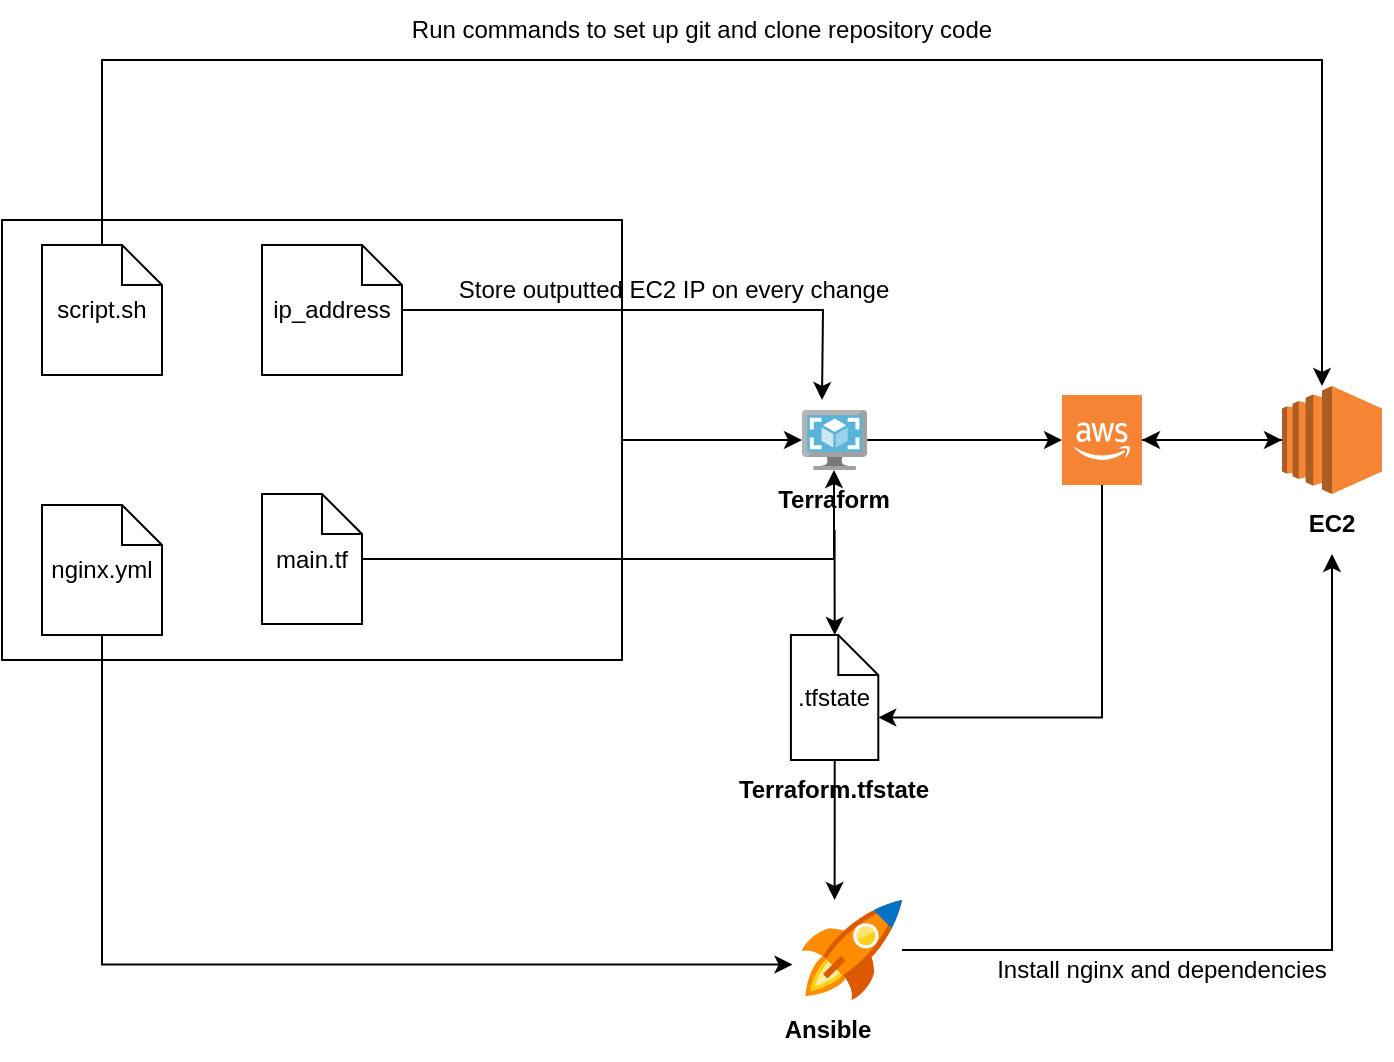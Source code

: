 <mxfile version="20.5.3" type="device"><diagram id="CM3IjZ-lQmsVyHveqoq8" name="Page-1"><mxGraphModel dx="995" dy="694" grid="1" gridSize="10" guides="1" tooltips="1" connect="1" arrows="1" fold="1" page="1" pageScale="1" pageWidth="827" pageHeight="1169" math="0" shadow="0"><root><mxCell id="0"/><mxCell id="1" parent="0"/><mxCell id="RsO0HMe8zcGdB2jSfMN2-16" value="" style="edgeStyle=orthogonalEdgeStyle;rounded=0;orthogonalLoop=1;jettySize=auto;html=1;" edge="1" parent="1" source="RsO0HMe8zcGdB2jSfMN2-1" target="RsO0HMe8zcGdB2jSfMN2-15"><mxGeometry relative="1" as="geometry"/></mxCell><mxCell id="RsO0HMe8zcGdB2jSfMN2-1" value="" style="sketch=0;aspect=fixed;html=1;points=[];align=center;image;fontSize=12;image=img/lib/mscae/VM_Images.svg;" vertex="1" parent="1"><mxGeometry x="430" y="315" width="32.61" height="30" as="geometry"/></mxCell><mxCell id="RsO0HMe8zcGdB2jSfMN2-14" value="" style="edgeStyle=orthogonalEdgeStyle;rounded=0;orthogonalLoop=1;jettySize=auto;html=1;" edge="1" parent="1" source="RsO0HMe8zcGdB2jSfMN2-3" target="RsO0HMe8zcGdB2jSfMN2-12"><mxGeometry relative="1" as="geometry"/></mxCell><mxCell id="RsO0HMe8zcGdB2jSfMN2-3" value="&lt;b&gt;Terraform&lt;/b&gt;" style="text;html=1;strokeColor=none;fillColor=none;align=center;verticalAlign=middle;whiteSpace=wrap;rounded=0;" vertex="1" parent="1"><mxGeometry x="416.31" y="345" width="60" height="30" as="geometry"/></mxCell><mxCell id="RsO0HMe8zcGdB2jSfMN2-11" style="edgeStyle=orthogonalEdgeStyle;rounded=0;orthogonalLoop=1;jettySize=auto;html=1;" edge="1" parent="1" source="RsO0HMe8zcGdB2jSfMN2-5" target="RsO0HMe8zcGdB2jSfMN2-1"><mxGeometry relative="1" as="geometry"/></mxCell><mxCell id="RsO0HMe8zcGdB2jSfMN2-5" value="" style="rounded=0;whiteSpace=wrap;html=1;" vertex="1" parent="1"><mxGeometry x="30" y="220" width="310" height="220" as="geometry"/></mxCell><mxCell id="RsO0HMe8zcGdB2jSfMN2-35" style="edgeStyle=orthogonalEdgeStyle;rounded=0;orthogonalLoop=1;jettySize=auto;html=1;" edge="1" parent="1" source="RsO0HMe8zcGdB2jSfMN2-6" target="RsO0HMe8zcGdB2jSfMN2-1"><mxGeometry relative="1" as="geometry"><Array as="points"><mxPoint x="446" y="389"/></Array></mxGeometry></mxCell><mxCell id="RsO0HMe8zcGdB2jSfMN2-6" value="main.tf" style="shape=note;size=20;whiteSpace=wrap;html=1;" vertex="1" parent="1"><mxGeometry x="160" y="357" width="50" height="65" as="geometry"/></mxCell><mxCell id="RsO0HMe8zcGdB2jSfMN2-26" style="edgeStyle=orthogonalEdgeStyle;rounded=0;orthogonalLoop=1;jettySize=auto;html=1;entryX=-0.095;entryY=0.645;entryDx=0;entryDy=0;entryPerimeter=0;" edge="1" parent="1" source="RsO0HMe8zcGdB2jSfMN2-7" target="RsO0HMe8zcGdB2jSfMN2-24"><mxGeometry relative="1" as="geometry"><Array as="points"><mxPoint x="80" y="592"/></Array></mxGeometry></mxCell><mxCell id="RsO0HMe8zcGdB2jSfMN2-7" value="nginx.yml" style="shape=note;size=20;whiteSpace=wrap;html=1;" vertex="1" parent="1"><mxGeometry x="50" y="362.5" width="60" height="65" as="geometry"/></mxCell><mxCell id="RsO0HMe8zcGdB2jSfMN2-31" style="edgeStyle=orthogonalEdgeStyle;rounded=0;orthogonalLoop=1;jettySize=auto;html=1;" edge="1" parent="1" source="RsO0HMe8zcGdB2jSfMN2-8"><mxGeometry relative="1" as="geometry"><mxPoint x="440" y="310" as="targetPoint"/></mxGeometry></mxCell><mxCell id="RsO0HMe8zcGdB2jSfMN2-8" value="ip_address" style="shape=note;size=20;whiteSpace=wrap;html=1;" vertex="1" parent="1"><mxGeometry x="160" y="232.5" width="70" height="65" as="geometry"/></mxCell><mxCell id="RsO0HMe8zcGdB2jSfMN2-33" style="edgeStyle=orthogonalEdgeStyle;rounded=0;orthogonalLoop=1;jettySize=auto;html=1;exitX=0;exitY=0;exitDx=60;exitDy=42.5;exitPerimeter=0;" edge="1" parent="1" source="RsO0HMe8zcGdB2jSfMN2-9" target="RsO0HMe8zcGdB2jSfMN2-17"><mxGeometry relative="1" as="geometry"><Array as="points"><mxPoint x="80" y="275"/><mxPoint x="80" y="140"/><mxPoint x="690" y="140"/></Array></mxGeometry></mxCell><mxCell id="RsO0HMe8zcGdB2jSfMN2-9" value="script.sh" style="shape=note;size=20;whiteSpace=wrap;html=1;" vertex="1" parent="1"><mxGeometry x="50" y="232.5" width="60" height="65" as="geometry"/></mxCell><mxCell id="RsO0HMe8zcGdB2jSfMN2-28" style="edgeStyle=orthogonalEdgeStyle;rounded=0;orthogonalLoop=1;jettySize=auto;html=1;entryX=0.326;entryY=0;entryDx=0;entryDy=0;entryPerimeter=0;" edge="1" parent="1" source="RsO0HMe8zcGdB2jSfMN2-12" target="RsO0HMe8zcGdB2jSfMN2-24"><mxGeometry relative="1" as="geometry"/></mxCell><mxCell id="RsO0HMe8zcGdB2jSfMN2-12" value=".tfstate" style="shape=note;size=20;whiteSpace=wrap;html=1;" vertex="1" parent="1"><mxGeometry x="424.46" y="427.5" width="43.69" height="62.5" as="geometry"/></mxCell><mxCell id="RsO0HMe8zcGdB2jSfMN2-13" value="&lt;b&gt;Terraform.tfstate&lt;/b&gt;" style="text;html=1;strokeColor=none;fillColor=none;align=center;verticalAlign=middle;whiteSpace=wrap;rounded=0;" vertex="1" parent="1"><mxGeometry x="416.31" y="490" width="60" height="30" as="geometry"/></mxCell><mxCell id="RsO0HMe8zcGdB2jSfMN2-20" style="edgeStyle=orthogonalEdgeStyle;rounded=0;orthogonalLoop=1;jettySize=auto;html=1;" edge="1" parent="1" source="RsO0HMe8zcGdB2jSfMN2-15" target="RsO0HMe8zcGdB2jSfMN2-17"><mxGeometry relative="1" as="geometry"/></mxCell><mxCell id="RsO0HMe8zcGdB2jSfMN2-22" style="edgeStyle=orthogonalEdgeStyle;rounded=0;orthogonalLoop=1;jettySize=auto;html=1;entryX=0;entryY=0;entryDx=43.69;entryDy=41.25;entryPerimeter=0;" edge="1" parent="1" source="RsO0HMe8zcGdB2jSfMN2-15" target="RsO0HMe8zcGdB2jSfMN2-12"><mxGeometry relative="1" as="geometry"><Array as="points"><mxPoint x="580" y="469"/></Array></mxGeometry></mxCell><mxCell id="RsO0HMe8zcGdB2jSfMN2-15" value="" style="outlineConnect=0;dashed=0;verticalLabelPosition=bottom;verticalAlign=top;align=center;html=1;shape=mxgraph.aws3.cloud_2;fillColor=#F58534;gradientColor=none;" vertex="1" parent="1"><mxGeometry x="560" y="307.5" width="40" height="45" as="geometry"/></mxCell><mxCell id="RsO0HMe8zcGdB2jSfMN2-21" style="edgeStyle=orthogonalEdgeStyle;rounded=0;orthogonalLoop=1;jettySize=auto;html=1;" edge="1" parent="1" source="RsO0HMe8zcGdB2jSfMN2-17" target="RsO0HMe8zcGdB2jSfMN2-15"><mxGeometry relative="1" as="geometry"/></mxCell><mxCell id="RsO0HMe8zcGdB2jSfMN2-17" value="" style="outlineConnect=0;dashed=0;verticalLabelPosition=bottom;verticalAlign=top;align=center;html=1;shape=mxgraph.aws3.ec2;fillColor=#F58534;gradientColor=none;" vertex="1" parent="1"><mxGeometry x="670" y="303" width="50" height="54" as="geometry"/></mxCell><mxCell id="RsO0HMe8zcGdB2jSfMN2-23" value="&lt;b&gt;EC2&lt;/b&gt;" style="text;html=1;strokeColor=none;fillColor=none;align=center;verticalAlign=middle;whiteSpace=wrap;rounded=0;" vertex="1" parent="1"><mxGeometry x="665" y="357" width="60" height="30" as="geometry"/></mxCell><mxCell id="RsO0HMe8zcGdB2jSfMN2-29" style="edgeStyle=orthogonalEdgeStyle;rounded=0;orthogonalLoop=1;jettySize=auto;html=1;" edge="1" parent="1" source="RsO0HMe8zcGdB2jSfMN2-24" target="RsO0HMe8zcGdB2jSfMN2-23"><mxGeometry relative="1" as="geometry"><Array as="points"><mxPoint x="695" y="585"/></Array></mxGeometry></mxCell><mxCell id="RsO0HMe8zcGdB2jSfMN2-24" value="" style="sketch=0;aspect=fixed;html=1;points=[];align=center;image;fontSize=12;image=img/lib/mscae/Quick_Start_Center.svg;" vertex="1" parent="1"><mxGeometry x="430" y="560" width="50" height="50" as="geometry"/></mxCell><mxCell id="RsO0HMe8zcGdB2jSfMN2-25" value="&lt;b&gt;Ansible&lt;/b&gt;" style="text;html=1;strokeColor=none;fillColor=none;align=center;verticalAlign=middle;whiteSpace=wrap;rounded=0;" vertex="1" parent="1"><mxGeometry x="413" y="610" width="60" height="30" as="geometry"/></mxCell><mxCell id="RsO0HMe8zcGdB2jSfMN2-30" value="Install nginx and dependencies" style="text;html=1;strokeColor=none;fillColor=none;align=center;verticalAlign=middle;whiteSpace=wrap;rounded=0;" vertex="1" parent="1"><mxGeometry x="520" y="580" width="180" height="30" as="geometry"/></mxCell><mxCell id="RsO0HMe8zcGdB2jSfMN2-32" value="Store outputted EC2 IP on every change" style="text;html=1;strokeColor=none;fillColor=none;align=center;verticalAlign=middle;whiteSpace=wrap;rounded=0;" vertex="1" parent="1"><mxGeometry x="256.31" y="240" width="220" height="30" as="geometry"/></mxCell><mxCell id="RsO0HMe8zcGdB2jSfMN2-36" value="Run commands to set up git and clone repository code" style="text;html=1;strokeColor=none;fillColor=none;align=center;verticalAlign=middle;whiteSpace=wrap;rounded=0;" vertex="1" parent="1"><mxGeometry x="230" y="110" width="300" height="30" as="geometry"/></mxCell></root></mxGraphModel></diagram></mxfile>